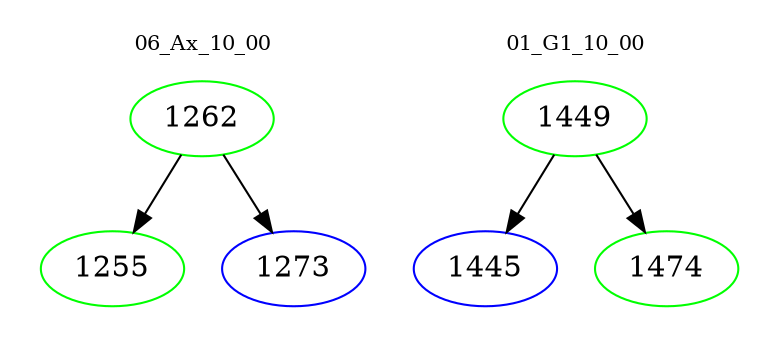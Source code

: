 digraph{
subgraph cluster_0 {
color = white
label = "06_Ax_10_00";
fontsize=10;
T0_1262 [label="1262", color="green"]
T0_1262 -> T0_1255 [color="black"]
T0_1255 [label="1255", color="green"]
T0_1262 -> T0_1273 [color="black"]
T0_1273 [label="1273", color="blue"]
}
subgraph cluster_1 {
color = white
label = "01_G1_10_00";
fontsize=10;
T1_1449 [label="1449", color="green"]
T1_1449 -> T1_1445 [color="black"]
T1_1445 [label="1445", color="blue"]
T1_1449 -> T1_1474 [color="black"]
T1_1474 [label="1474", color="green"]
}
}

